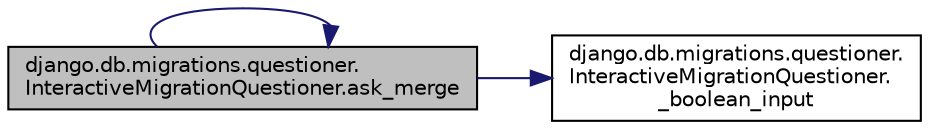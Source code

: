 digraph "django.db.migrations.questioner.InteractiveMigrationQuestioner.ask_merge"
{
 // LATEX_PDF_SIZE
  edge [fontname="Helvetica",fontsize="10",labelfontname="Helvetica",labelfontsize="10"];
  node [fontname="Helvetica",fontsize="10",shape=record];
  rankdir="LR";
  Node1 [label="django.db.migrations.questioner.\lInteractiveMigrationQuestioner.ask_merge",height=0.2,width=0.4,color="black", fillcolor="grey75", style="filled", fontcolor="black",tooltip=" "];
  Node1 -> Node2 [color="midnightblue",fontsize="10",style="solid",fontname="Helvetica"];
  Node2 [label="django.db.migrations.questioner.\lInteractiveMigrationQuestioner.\l_boolean_input",height=0.2,width=0.4,color="black", fillcolor="white", style="filled",URL="$d3/d40/classdjango_1_1db_1_1migrations_1_1questioner_1_1_interactive_migration_questioner.html#a530c7fd6940043502db432427654c94a",tooltip=" "];
  Node1 -> Node1 [color="midnightblue",fontsize="10",style="solid",fontname="Helvetica"];
}
